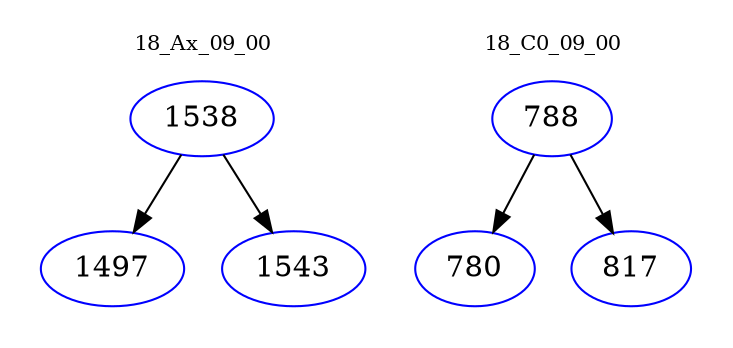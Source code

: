 digraph{
subgraph cluster_0 {
color = white
label = "18_Ax_09_00";
fontsize=10;
T0_1538 [label="1538", color="blue"]
T0_1538 -> T0_1497 [color="black"]
T0_1497 [label="1497", color="blue"]
T0_1538 -> T0_1543 [color="black"]
T0_1543 [label="1543", color="blue"]
}
subgraph cluster_1 {
color = white
label = "18_C0_09_00";
fontsize=10;
T1_788 [label="788", color="blue"]
T1_788 -> T1_780 [color="black"]
T1_780 [label="780", color="blue"]
T1_788 -> T1_817 [color="black"]
T1_817 [label="817", color="blue"]
}
}
